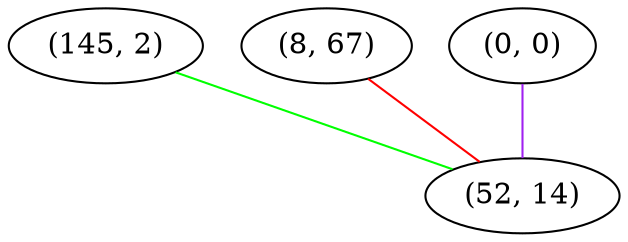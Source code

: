 graph "" {
"(145, 2)";
"(8, 67)";
"(0, 0)";
"(52, 14)";
"(145, 2)" -- "(52, 14)"  [color=green, key=0, weight=2];
"(8, 67)" -- "(52, 14)"  [color=red, key=0, weight=1];
"(0, 0)" -- "(52, 14)"  [color=purple, key=0, weight=4];
}

